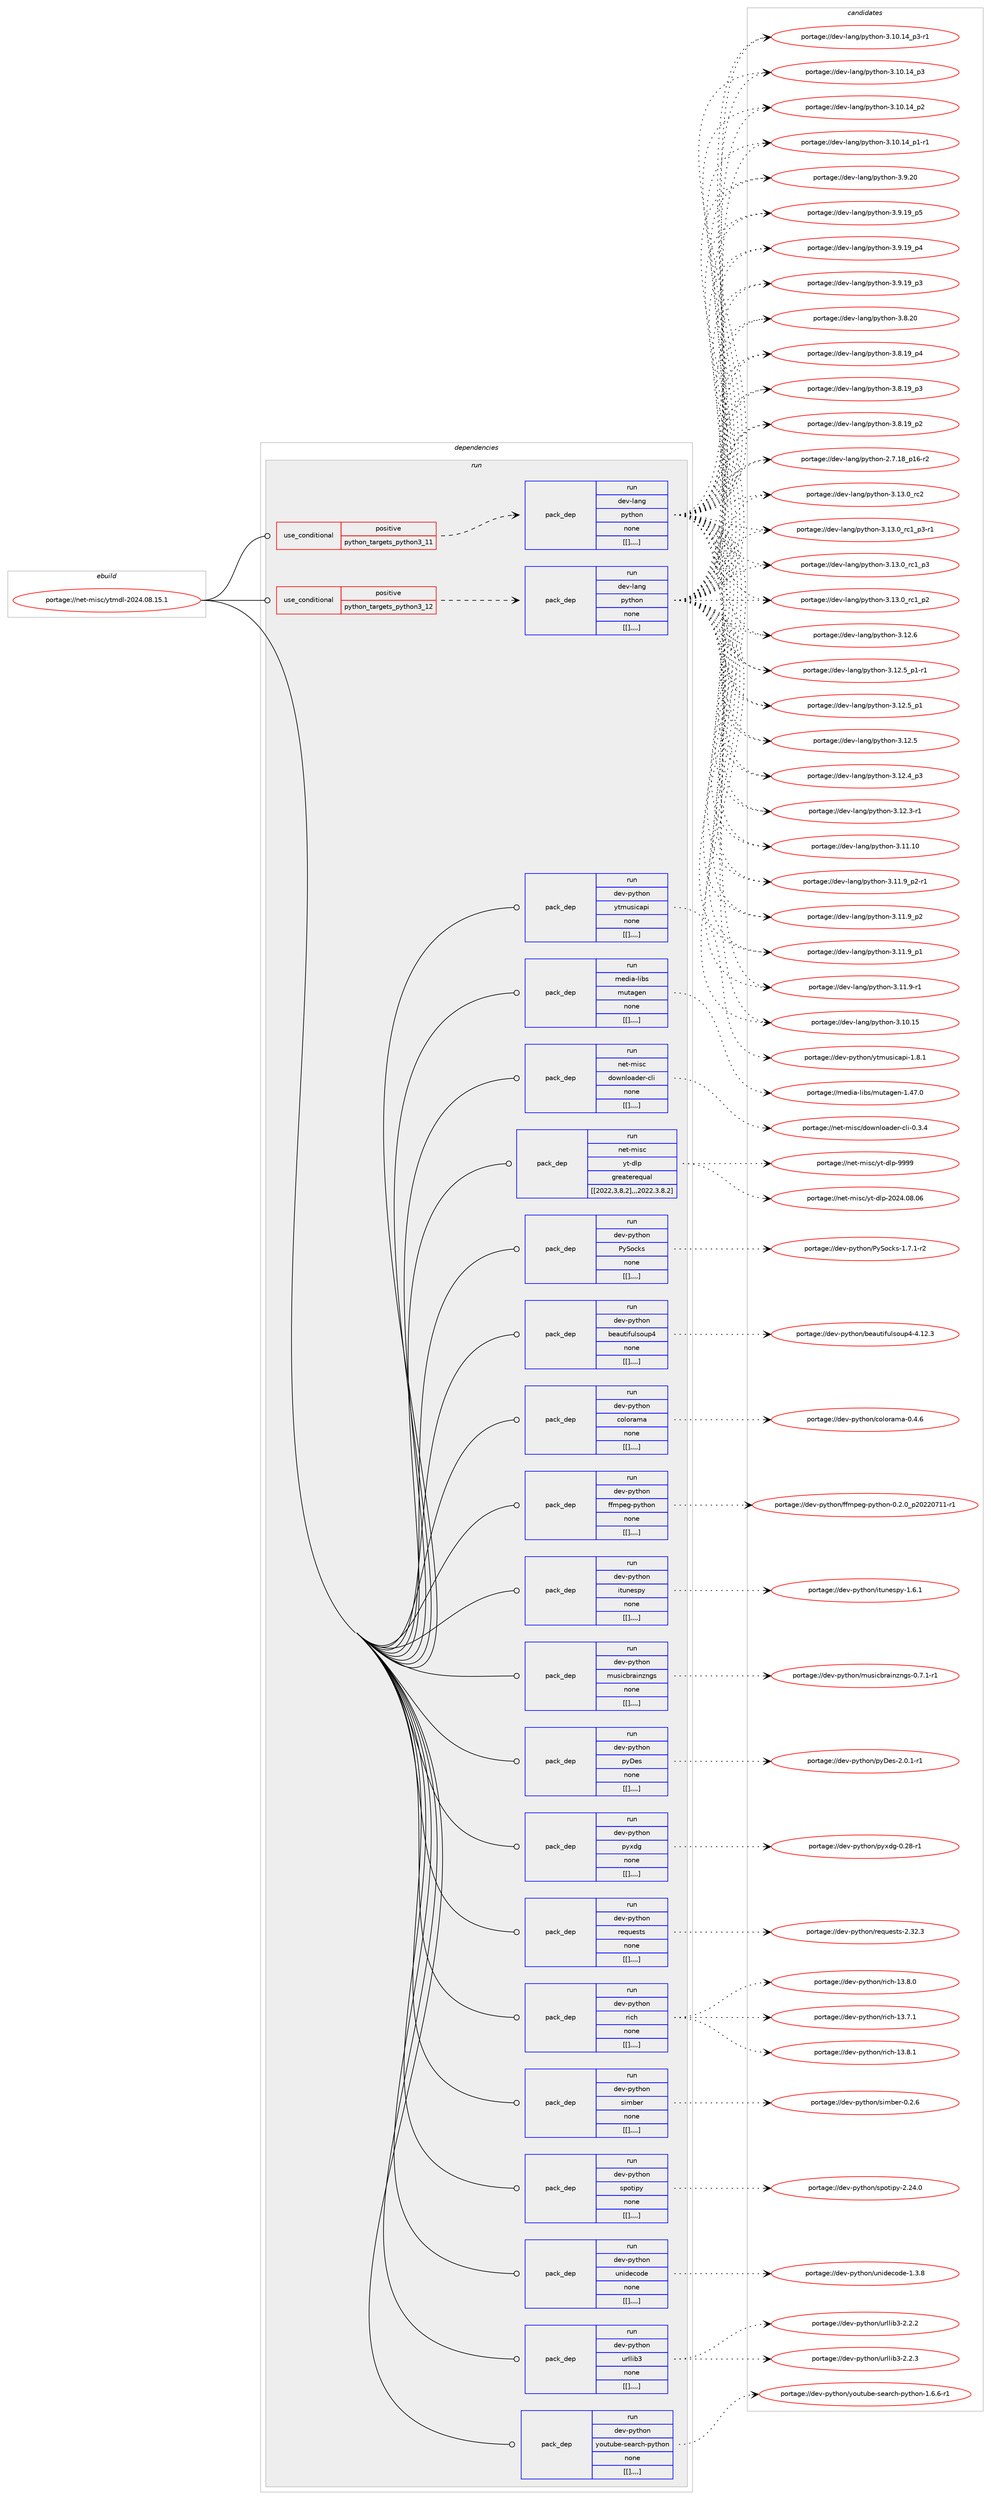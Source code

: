 digraph prolog {

# *************
# Graph options
# *************

newrank=true;
concentrate=true;
compound=true;
graph [rankdir=LR,fontname=Helvetica,fontsize=10,ranksep=1.5];#, ranksep=2.5, nodesep=0.2];
edge  [arrowhead=vee];
node  [fontname=Helvetica,fontsize=10];

# **********
# The ebuild
# **********

subgraph cluster_leftcol {
color=gray;
label=<<i>ebuild</i>>;
id [label="portage://net-misc/ytmdl-2024.08.15.1", color=red, width=4, href="../net-misc/ytmdl-2024.08.15.1.svg"];
}

# ****************
# The dependencies
# ****************

subgraph cluster_midcol {
color=gray;
label=<<i>dependencies</i>>;
subgraph cluster_compile {
fillcolor="#eeeeee";
style=filled;
label=<<i>compile</i>>;
}
subgraph cluster_compileandrun {
fillcolor="#eeeeee";
style=filled;
label=<<i>compile and run</i>>;
}
subgraph cluster_run {
fillcolor="#eeeeee";
style=filled;
label=<<i>run</i>>;
subgraph cond103582 {
dependency394804 [label=<<TABLE BORDER="0" CELLBORDER="1" CELLSPACING="0" CELLPADDING="4"><TR><TD ROWSPAN="3" CELLPADDING="10">use_conditional</TD></TR><TR><TD>positive</TD></TR><TR><TD>python_targets_python3_11</TD></TR></TABLE>>, shape=none, color=red];
subgraph pack288324 {
dependency394805 [label=<<TABLE BORDER="0" CELLBORDER="1" CELLSPACING="0" CELLPADDING="4" WIDTH="220"><TR><TD ROWSPAN="6" CELLPADDING="30">pack_dep</TD></TR><TR><TD WIDTH="110">run</TD></TR><TR><TD>dev-lang</TD></TR><TR><TD>python</TD></TR><TR><TD>none</TD></TR><TR><TD>[[],,,,]</TD></TR></TABLE>>, shape=none, color=blue];
}
dependency394804:e -> dependency394805:w [weight=20,style="dashed",arrowhead="vee"];
}
id:e -> dependency394804:w [weight=20,style="solid",arrowhead="odot"];
subgraph cond103583 {
dependency394806 [label=<<TABLE BORDER="0" CELLBORDER="1" CELLSPACING="0" CELLPADDING="4"><TR><TD ROWSPAN="3" CELLPADDING="10">use_conditional</TD></TR><TR><TD>positive</TD></TR><TR><TD>python_targets_python3_12</TD></TR></TABLE>>, shape=none, color=red];
subgraph pack288325 {
dependency394807 [label=<<TABLE BORDER="0" CELLBORDER="1" CELLSPACING="0" CELLPADDING="4" WIDTH="220"><TR><TD ROWSPAN="6" CELLPADDING="30">pack_dep</TD></TR><TR><TD WIDTH="110">run</TD></TR><TR><TD>dev-lang</TD></TR><TR><TD>python</TD></TR><TR><TD>none</TD></TR><TR><TD>[[],,,,]</TD></TR></TABLE>>, shape=none, color=blue];
}
dependency394806:e -> dependency394807:w [weight=20,style="dashed",arrowhead="vee"];
}
id:e -> dependency394806:w [weight=20,style="solid",arrowhead="odot"];
subgraph pack288326 {
dependency394808 [label=<<TABLE BORDER="0" CELLBORDER="1" CELLSPACING="0" CELLPADDING="4" WIDTH="220"><TR><TD ROWSPAN="6" CELLPADDING="30">pack_dep</TD></TR><TR><TD WIDTH="110">run</TD></TR><TR><TD>dev-python</TD></TR><TR><TD>PySocks</TD></TR><TR><TD>none</TD></TR><TR><TD>[[],,,,]</TD></TR></TABLE>>, shape=none, color=blue];
}
id:e -> dependency394808:w [weight=20,style="solid",arrowhead="odot"];
subgraph pack288327 {
dependency394809 [label=<<TABLE BORDER="0" CELLBORDER="1" CELLSPACING="0" CELLPADDING="4" WIDTH="220"><TR><TD ROWSPAN="6" CELLPADDING="30">pack_dep</TD></TR><TR><TD WIDTH="110">run</TD></TR><TR><TD>dev-python</TD></TR><TR><TD>beautifulsoup4</TD></TR><TR><TD>none</TD></TR><TR><TD>[[],,,,]</TD></TR></TABLE>>, shape=none, color=blue];
}
id:e -> dependency394809:w [weight=20,style="solid",arrowhead="odot"];
subgraph pack288328 {
dependency394810 [label=<<TABLE BORDER="0" CELLBORDER="1" CELLSPACING="0" CELLPADDING="4" WIDTH="220"><TR><TD ROWSPAN="6" CELLPADDING="30">pack_dep</TD></TR><TR><TD WIDTH="110">run</TD></TR><TR><TD>dev-python</TD></TR><TR><TD>colorama</TD></TR><TR><TD>none</TD></TR><TR><TD>[[],,,,]</TD></TR></TABLE>>, shape=none, color=blue];
}
id:e -> dependency394810:w [weight=20,style="solid",arrowhead="odot"];
subgraph pack288329 {
dependency394811 [label=<<TABLE BORDER="0" CELLBORDER="1" CELLSPACING="0" CELLPADDING="4" WIDTH="220"><TR><TD ROWSPAN="6" CELLPADDING="30">pack_dep</TD></TR><TR><TD WIDTH="110">run</TD></TR><TR><TD>dev-python</TD></TR><TR><TD>ffmpeg-python</TD></TR><TR><TD>none</TD></TR><TR><TD>[[],,,,]</TD></TR></TABLE>>, shape=none, color=blue];
}
id:e -> dependency394811:w [weight=20,style="solid",arrowhead="odot"];
subgraph pack288330 {
dependency394812 [label=<<TABLE BORDER="0" CELLBORDER="1" CELLSPACING="0" CELLPADDING="4" WIDTH="220"><TR><TD ROWSPAN="6" CELLPADDING="30">pack_dep</TD></TR><TR><TD WIDTH="110">run</TD></TR><TR><TD>dev-python</TD></TR><TR><TD>itunespy</TD></TR><TR><TD>none</TD></TR><TR><TD>[[],,,,]</TD></TR></TABLE>>, shape=none, color=blue];
}
id:e -> dependency394812:w [weight=20,style="solid",arrowhead="odot"];
subgraph pack288331 {
dependency394813 [label=<<TABLE BORDER="0" CELLBORDER="1" CELLSPACING="0" CELLPADDING="4" WIDTH="220"><TR><TD ROWSPAN="6" CELLPADDING="30">pack_dep</TD></TR><TR><TD WIDTH="110">run</TD></TR><TR><TD>dev-python</TD></TR><TR><TD>musicbrainzngs</TD></TR><TR><TD>none</TD></TR><TR><TD>[[],,,,]</TD></TR></TABLE>>, shape=none, color=blue];
}
id:e -> dependency394813:w [weight=20,style="solid",arrowhead="odot"];
subgraph pack288332 {
dependency394814 [label=<<TABLE BORDER="0" CELLBORDER="1" CELLSPACING="0" CELLPADDING="4" WIDTH="220"><TR><TD ROWSPAN="6" CELLPADDING="30">pack_dep</TD></TR><TR><TD WIDTH="110">run</TD></TR><TR><TD>dev-python</TD></TR><TR><TD>pyDes</TD></TR><TR><TD>none</TD></TR><TR><TD>[[],,,,]</TD></TR></TABLE>>, shape=none, color=blue];
}
id:e -> dependency394814:w [weight=20,style="solid",arrowhead="odot"];
subgraph pack288333 {
dependency394815 [label=<<TABLE BORDER="0" CELLBORDER="1" CELLSPACING="0" CELLPADDING="4" WIDTH="220"><TR><TD ROWSPAN="6" CELLPADDING="30">pack_dep</TD></TR><TR><TD WIDTH="110">run</TD></TR><TR><TD>dev-python</TD></TR><TR><TD>pyxdg</TD></TR><TR><TD>none</TD></TR><TR><TD>[[],,,,]</TD></TR></TABLE>>, shape=none, color=blue];
}
id:e -> dependency394815:w [weight=20,style="solid",arrowhead="odot"];
subgraph pack288334 {
dependency394816 [label=<<TABLE BORDER="0" CELLBORDER="1" CELLSPACING="0" CELLPADDING="4" WIDTH="220"><TR><TD ROWSPAN="6" CELLPADDING="30">pack_dep</TD></TR><TR><TD WIDTH="110">run</TD></TR><TR><TD>dev-python</TD></TR><TR><TD>requests</TD></TR><TR><TD>none</TD></TR><TR><TD>[[],,,,]</TD></TR></TABLE>>, shape=none, color=blue];
}
id:e -> dependency394816:w [weight=20,style="solid",arrowhead="odot"];
subgraph pack288335 {
dependency394817 [label=<<TABLE BORDER="0" CELLBORDER="1" CELLSPACING="0" CELLPADDING="4" WIDTH="220"><TR><TD ROWSPAN="6" CELLPADDING="30">pack_dep</TD></TR><TR><TD WIDTH="110">run</TD></TR><TR><TD>dev-python</TD></TR><TR><TD>rich</TD></TR><TR><TD>none</TD></TR><TR><TD>[[],,,,]</TD></TR></TABLE>>, shape=none, color=blue];
}
id:e -> dependency394817:w [weight=20,style="solid",arrowhead="odot"];
subgraph pack288336 {
dependency394818 [label=<<TABLE BORDER="0" CELLBORDER="1" CELLSPACING="0" CELLPADDING="4" WIDTH="220"><TR><TD ROWSPAN="6" CELLPADDING="30">pack_dep</TD></TR><TR><TD WIDTH="110">run</TD></TR><TR><TD>dev-python</TD></TR><TR><TD>simber</TD></TR><TR><TD>none</TD></TR><TR><TD>[[],,,,]</TD></TR></TABLE>>, shape=none, color=blue];
}
id:e -> dependency394818:w [weight=20,style="solid",arrowhead="odot"];
subgraph pack288337 {
dependency394819 [label=<<TABLE BORDER="0" CELLBORDER="1" CELLSPACING="0" CELLPADDING="4" WIDTH="220"><TR><TD ROWSPAN="6" CELLPADDING="30">pack_dep</TD></TR><TR><TD WIDTH="110">run</TD></TR><TR><TD>dev-python</TD></TR><TR><TD>spotipy</TD></TR><TR><TD>none</TD></TR><TR><TD>[[],,,,]</TD></TR></TABLE>>, shape=none, color=blue];
}
id:e -> dependency394819:w [weight=20,style="solid",arrowhead="odot"];
subgraph pack288338 {
dependency394820 [label=<<TABLE BORDER="0" CELLBORDER="1" CELLSPACING="0" CELLPADDING="4" WIDTH="220"><TR><TD ROWSPAN="6" CELLPADDING="30">pack_dep</TD></TR><TR><TD WIDTH="110">run</TD></TR><TR><TD>dev-python</TD></TR><TR><TD>unidecode</TD></TR><TR><TD>none</TD></TR><TR><TD>[[],,,,]</TD></TR></TABLE>>, shape=none, color=blue];
}
id:e -> dependency394820:w [weight=20,style="solid",arrowhead="odot"];
subgraph pack288339 {
dependency394821 [label=<<TABLE BORDER="0" CELLBORDER="1" CELLSPACING="0" CELLPADDING="4" WIDTH="220"><TR><TD ROWSPAN="6" CELLPADDING="30">pack_dep</TD></TR><TR><TD WIDTH="110">run</TD></TR><TR><TD>dev-python</TD></TR><TR><TD>urllib3</TD></TR><TR><TD>none</TD></TR><TR><TD>[[],,,,]</TD></TR></TABLE>>, shape=none, color=blue];
}
id:e -> dependency394821:w [weight=20,style="solid",arrowhead="odot"];
subgraph pack288340 {
dependency394822 [label=<<TABLE BORDER="0" CELLBORDER="1" CELLSPACING="0" CELLPADDING="4" WIDTH="220"><TR><TD ROWSPAN="6" CELLPADDING="30">pack_dep</TD></TR><TR><TD WIDTH="110">run</TD></TR><TR><TD>dev-python</TD></TR><TR><TD>youtube-search-python</TD></TR><TR><TD>none</TD></TR><TR><TD>[[],,,,]</TD></TR></TABLE>>, shape=none, color=blue];
}
id:e -> dependency394822:w [weight=20,style="solid",arrowhead="odot"];
subgraph pack288341 {
dependency394823 [label=<<TABLE BORDER="0" CELLBORDER="1" CELLSPACING="0" CELLPADDING="4" WIDTH="220"><TR><TD ROWSPAN="6" CELLPADDING="30">pack_dep</TD></TR><TR><TD WIDTH="110">run</TD></TR><TR><TD>dev-python</TD></TR><TR><TD>ytmusicapi</TD></TR><TR><TD>none</TD></TR><TR><TD>[[],,,,]</TD></TR></TABLE>>, shape=none, color=blue];
}
id:e -> dependency394823:w [weight=20,style="solid",arrowhead="odot"];
subgraph pack288342 {
dependency394824 [label=<<TABLE BORDER="0" CELLBORDER="1" CELLSPACING="0" CELLPADDING="4" WIDTH="220"><TR><TD ROWSPAN="6" CELLPADDING="30">pack_dep</TD></TR><TR><TD WIDTH="110">run</TD></TR><TR><TD>media-libs</TD></TR><TR><TD>mutagen</TD></TR><TR><TD>none</TD></TR><TR><TD>[[],,,,]</TD></TR></TABLE>>, shape=none, color=blue];
}
id:e -> dependency394824:w [weight=20,style="solid",arrowhead="odot"];
subgraph pack288343 {
dependency394825 [label=<<TABLE BORDER="0" CELLBORDER="1" CELLSPACING="0" CELLPADDING="4" WIDTH="220"><TR><TD ROWSPAN="6" CELLPADDING="30">pack_dep</TD></TR><TR><TD WIDTH="110">run</TD></TR><TR><TD>net-misc</TD></TR><TR><TD>downloader-cli</TD></TR><TR><TD>none</TD></TR><TR><TD>[[],,,,]</TD></TR></TABLE>>, shape=none, color=blue];
}
id:e -> dependency394825:w [weight=20,style="solid",arrowhead="odot"];
subgraph pack288344 {
dependency394826 [label=<<TABLE BORDER="0" CELLBORDER="1" CELLSPACING="0" CELLPADDING="4" WIDTH="220"><TR><TD ROWSPAN="6" CELLPADDING="30">pack_dep</TD></TR><TR><TD WIDTH="110">run</TD></TR><TR><TD>net-misc</TD></TR><TR><TD>yt-dlp</TD></TR><TR><TD>greaterequal</TD></TR><TR><TD>[[2022,3,8,2],,,2022.3.8.2]</TD></TR></TABLE>>, shape=none, color=blue];
}
id:e -> dependency394826:w [weight=20,style="solid",arrowhead="odot"];
}
}

# **************
# The candidates
# **************

subgraph cluster_choices {
rank=same;
color=gray;
label=<<i>candidates</i>>;

subgraph choice288324 {
color=black;
nodesep=1;
choice10010111845108971101034711212111610411111045514649514648951149950 [label="portage://dev-lang/python-3.13.0_rc2", color=red, width=4,href="../dev-lang/python-3.13.0_rc2.svg"];
choice1001011184510897110103471121211161041111104551464951464895114994995112514511449 [label="portage://dev-lang/python-3.13.0_rc1_p3-r1", color=red, width=4,href="../dev-lang/python-3.13.0_rc1_p3-r1.svg"];
choice100101118451089711010347112121116104111110455146495146489511499499511251 [label="portage://dev-lang/python-3.13.0_rc1_p3", color=red, width=4,href="../dev-lang/python-3.13.0_rc1_p3.svg"];
choice100101118451089711010347112121116104111110455146495146489511499499511250 [label="portage://dev-lang/python-3.13.0_rc1_p2", color=red, width=4,href="../dev-lang/python-3.13.0_rc1_p2.svg"];
choice10010111845108971101034711212111610411111045514649504654 [label="portage://dev-lang/python-3.12.6", color=red, width=4,href="../dev-lang/python-3.12.6.svg"];
choice1001011184510897110103471121211161041111104551464950465395112494511449 [label="portage://dev-lang/python-3.12.5_p1-r1", color=red, width=4,href="../dev-lang/python-3.12.5_p1-r1.svg"];
choice100101118451089711010347112121116104111110455146495046539511249 [label="portage://dev-lang/python-3.12.5_p1", color=red, width=4,href="../dev-lang/python-3.12.5_p1.svg"];
choice10010111845108971101034711212111610411111045514649504653 [label="portage://dev-lang/python-3.12.5", color=red, width=4,href="../dev-lang/python-3.12.5.svg"];
choice100101118451089711010347112121116104111110455146495046529511251 [label="portage://dev-lang/python-3.12.4_p3", color=red, width=4,href="../dev-lang/python-3.12.4_p3.svg"];
choice100101118451089711010347112121116104111110455146495046514511449 [label="portage://dev-lang/python-3.12.3-r1", color=red, width=4,href="../dev-lang/python-3.12.3-r1.svg"];
choice1001011184510897110103471121211161041111104551464949464948 [label="portage://dev-lang/python-3.11.10", color=red, width=4,href="../dev-lang/python-3.11.10.svg"];
choice1001011184510897110103471121211161041111104551464949465795112504511449 [label="portage://dev-lang/python-3.11.9_p2-r1", color=red, width=4,href="../dev-lang/python-3.11.9_p2-r1.svg"];
choice100101118451089711010347112121116104111110455146494946579511250 [label="portage://dev-lang/python-3.11.9_p2", color=red, width=4,href="../dev-lang/python-3.11.9_p2.svg"];
choice100101118451089711010347112121116104111110455146494946579511249 [label="portage://dev-lang/python-3.11.9_p1", color=red, width=4,href="../dev-lang/python-3.11.9_p1.svg"];
choice100101118451089711010347112121116104111110455146494946574511449 [label="portage://dev-lang/python-3.11.9-r1", color=red, width=4,href="../dev-lang/python-3.11.9-r1.svg"];
choice1001011184510897110103471121211161041111104551464948464953 [label="portage://dev-lang/python-3.10.15", color=red, width=4,href="../dev-lang/python-3.10.15.svg"];
choice100101118451089711010347112121116104111110455146494846495295112514511449 [label="portage://dev-lang/python-3.10.14_p3-r1", color=red, width=4,href="../dev-lang/python-3.10.14_p3-r1.svg"];
choice10010111845108971101034711212111610411111045514649484649529511251 [label="portage://dev-lang/python-3.10.14_p3", color=red, width=4,href="../dev-lang/python-3.10.14_p3.svg"];
choice10010111845108971101034711212111610411111045514649484649529511250 [label="portage://dev-lang/python-3.10.14_p2", color=red, width=4,href="../dev-lang/python-3.10.14_p2.svg"];
choice100101118451089711010347112121116104111110455146494846495295112494511449 [label="portage://dev-lang/python-3.10.14_p1-r1", color=red, width=4,href="../dev-lang/python-3.10.14_p1-r1.svg"];
choice10010111845108971101034711212111610411111045514657465048 [label="portage://dev-lang/python-3.9.20", color=red, width=4,href="../dev-lang/python-3.9.20.svg"];
choice100101118451089711010347112121116104111110455146574649579511253 [label="portage://dev-lang/python-3.9.19_p5", color=red, width=4,href="../dev-lang/python-3.9.19_p5.svg"];
choice100101118451089711010347112121116104111110455146574649579511252 [label="portage://dev-lang/python-3.9.19_p4", color=red, width=4,href="../dev-lang/python-3.9.19_p4.svg"];
choice100101118451089711010347112121116104111110455146574649579511251 [label="portage://dev-lang/python-3.9.19_p3", color=red, width=4,href="../dev-lang/python-3.9.19_p3.svg"];
choice10010111845108971101034711212111610411111045514656465048 [label="portage://dev-lang/python-3.8.20", color=red, width=4,href="../dev-lang/python-3.8.20.svg"];
choice100101118451089711010347112121116104111110455146564649579511252 [label="portage://dev-lang/python-3.8.19_p4", color=red, width=4,href="../dev-lang/python-3.8.19_p4.svg"];
choice100101118451089711010347112121116104111110455146564649579511251 [label="portage://dev-lang/python-3.8.19_p3", color=red, width=4,href="../dev-lang/python-3.8.19_p3.svg"];
choice100101118451089711010347112121116104111110455146564649579511250 [label="portage://dev-lang/python-3.8.19_p2", color=red, width=4,href="../dev-lang/python-3.8.19_p2.svg"];
choice100101118451089711010347112121116104111110455046554649569511249544511450 [label="portage://dev-lang/python-2.7.18_p16-r2", color=red, width=4,href="../dev-lang/python-2.7.18_p16-r2.svg"];
dependency394805:e -> choice10010111845108971101034711212111610411111045514649514648951149950:w [style=dotted,weight="100"];
dependency394805:e -> choice1001011184510897110103471121211161041111104551464951464895114994995112514511449:w [style=dotted,weight="100"];
dependency394805:e -> choice100101118451089711010347112121116104111110455146495146489511499499511251:w [style=dotted,weight="100"];
dependency394805:e -> choice100101118451089711010347112121116104111110455146495146489511499499511250:w [style=dotted,weight="100"];
dependency394805:e -> choice10010111845108971101034711212111610411111045514649504654:w [style=dotted,weight="100"];
dependency394805:e -> choice1001011184510897110103471121211161041111104551464950465395112494511449:w [style=dotted,weight="100"];
dependency394805:e -> choice100101118451089711010347112121116104111110455146495046539511249:w [style=dotted,weight="100"];
dependency394805:e -> choice10010111845108971101034711212111610411111045514649504653:w [style=dotted,weight="100"];
dependency394805:e -> choice100101118451089711010347112121116104111110455146495046529511251:w [style=dotted,weight="100"];
dependency394805:e -> choice100101118451089711010347112121116104111110455146495046514511449:w [style=dotted,weight="100"];
dependency394805:e -> choice1001011184510897110103471121211161041111104551464949464948:w [style=dotted,weight="100"];
dependency394805:e -> choice1001011184510897110103471121211161041111104551464949465795112504511449:w [style=dotted,weight="100"];
dependency394805:e -> choice100101118451089711010347112121116104111110455146494946579511250:w [style=dotted,weight="100"];
dependency394805:e -> choice100101118451089711010347112121116104111110455146494946579511249:w [style=dotted,weight="100"];
dependency394805:e -> choice100101118451089711010347112121116104111110455146494946574511449:w [style=dotted,weight="100"];
dependency394805:e -> choice1001011184510897110103471121211161041111104551464948464953:w [style=dotted,weight="100"];
dependency394805:e -> choice100101118451089711010347112121116104111110455146494846495295112514511449:w [style=dotted,weight="100"];
dependency394805:e -> choice10010111845108971101034711212111610411111045514649484649529511251:w [style=dotted,weight="100"];
dependency394805:e -> choice10010111845108971101034711212111610411111045514649484649529511250:w [style=dotted,weight="100"];
dependency394805:e -> choice100101118451089711010347112121116104111110455146494846495295112494511449:w [style=dotted,weight="100"];
dependency394805:e -> choice10010111845108971101034711212111610411111045514657465048:w [style=dotted,weight="100"];
dependency394805:e -> choice100101118451089711010347112121116104111110455146574649579511253:w [style=dotted,weight="100"];
dependency394805:e -> choice100101118451089711010347112121116104111110455146574649579511252:w [style=dotted,weight="100"];
dependency394805:e -> choice100101118451089711010347112121116104111110455146574649579511251:w [style=dotted,weight="100"];
dependency394805:e -> choice10010111845108971101034711212111610411111045514656465048:w [style=dotted,weight="100"];
dependency394805:e -> choice100101118451089711010347112121116104111110455146564649579511252:w [style=dotted,weight="100"];
dependency394805:e -> choice100101118451089711010347112121116104111110455146564649579511251:w [style=dotted,weight="100"];
dependency394805:e -> choice100101118451089711010347112121116104111110455146564649579511250:w [style=dotted,weight="100"];
dependency394805:e -> choice100101118451089711010347112121116104111110455046554649569511249544511450:w [style=dotted,weight="100"];
}
subgraph choice288325 {
color=black;
nodesep=1;
choice10010111845108971101034711212111610411111045514649514648951149950 [label="portage://dev-lang/python-3.13.0_rc2", color=red, width=4,href="../dev-lang/python-3.13.0_rc2.svg"];
choice1001011184510897110103471121211161041111104551464951464895114994995112514511449 [label="portage://dev-lang/python-3.13.0_rc1_p3-r1", color=red, width=4,href="../dev-lang/python-3.13.0_rc1_p3-r1.svg"];
choice100101118451089711010347112121116104111110455146495146489511499499511251 [label="portage://dev-lang/python-3.13.0_rc1_p3", color=red, width=4,href="../dev-lang/python-3.13.0_rc1_p3.svg"];
choice100101118451089711010347112121116104111110455146495146489511499499511250 [label="portage://dev-lang/python-3.13.0_rc1_p2", color=red, width=4,href="../dev-lang/python-3.13.0_rc1_p2.svg"];
choice10010111845108971101034711212111610411111045514649504654 [label="portage://dev-lang/python-3.12.6", color=red, width=4,href="../dev-lang/python-3.12.6.svg"];
choice1001011184510897110103471121211161041111104551464950465395112494511449 [label="portage://dev-lang/python-3.12.5_p1-r1", color=red, width=4,href="../dev-lang/python-3.12.5_p1-r1.svg"];
choice100101118451089711010347112121116104111110455146495046539511249 [label="portage://dev-lang/python-3.12.5_p1", color=red, width=4,href="../dev-lang/python-3.12.5_p1.svg"];
choice10010111845108971101034711212111610411111045514649504653 [label="portage://dev-lang/python-3.12.5", color=red, width=4,href="../dev-lang/python-3.12.5.svg"];
choice100101118451089711010347112121116104111110455146495046529511251 [label="portage://dev-lang/python-3.12.4_p3", color=red, width=4,href="../dev-lang/python-3.12.4_p3.svg"];
choice100101118451089711010347112121116104111110455146495046514511449 [label="portage://dev-lang/python-3.12.3-r1", color=red, width=4,href="../dev-lang/python-3.12.3-r1.svg"];
choice1001011184510897110103471121211161041111104551464949464948 [label="portage://dev-lang/python-3.11.10", color=red, width=4,href="../dev-lang/python-3.11.10.svg"];
choice1001011184510897110103471121211161041111104551464949465795112504511449 [label="portage://dev-lang/python-3.11.9_p2-r1", color=red, width=4,href="../dev-lang/python-3.11.9_p2-r1.svg"];
choice100101118451089711010347112121116104111110455146494946579511250 [label="portage://dev-lang/python-3.11.9_p2", color=red, width=4,href="../dev-lang/python-3.11.9_p2.svg"];
choice100101118451089711010347112121116104111110455146494946579511249 [label="portage://dev-lang/python-3.11.9_p1", color=red, width=4,href="../dev-lang/python-3.11.9_p1.svg"];
choice100101118451089711010347112121116104111110455146494946574511449 [label="portage://dev-lang/python-3.11.9-r1", color=red, width=4,href="../dev-lang/python-3.11.9-r1.svg"];
choice1001011184510897110103471121211161041111104551464948464953 [label="portage://dev-lang/python-3.10.15", color=red, width=4,href="../dev-lang/python-3.10.15.svg"];
choice100101118451089711010347112121116104111110455146494846495295112514511449 [label="portage://dev-lang/python-3.10.14_p3-r1", color=red, width=4,href="../dev-lang/python-3.10.14_p3-r1.svg"];
choice10010111845108971101034711212111610411111045514649484649529511251 [label="portage://dev-lang/python-3.10.14_p3", color=red, width=4,href="../dev-lang/python-3.10.14_p3.svg"];
choice10010111845108971101034711212111610411111045514649484649529511250 [label="portage://dev-lang/python-3.10.14_p2", color=red, width=4,href="../dev-lang/python-3.10.14_p2.svg"];
choice100101118451089711010347112121116104111110455146494846495295112494511449 [label="portage://dev-lang/python-3.10.14_p1-r1", color=red, width=4,href="../dev-lang/python-3.10.14_p1-r1.svg"];
choice10010111845108971101034711212111610411111045514657465048 [label="portage://dev-lang/python-3.9.20", color=red, width=4,href="../dev-lang/python-3.9.20.svg"];
choice100101118451089711010347112121116104111110455146574649579511253 [label="portage://dev-lang/python-3.9.19_p5", color=red, width=4,href="../dev-lang/python-3.9.19_p5.svg"];
choice100101118451089711010347112121116104111110455146574649579511252 [label="portage://dev-lang/python-3.9.19_p4", color=red, width=4,href="../dev-lang/python-3.9.19_p4.svg"];
choice100101118451089711010347112121116104111110455146574649579511251 [label="portage://dev-lang/python-3.9.19_p3", color=red, width=4,href="../dev-lang/python-3.9.19_p3.svg"];
choice10010111845108971101034711212111610411111045514656465048 [label="portage://dev-lang/python-3.8.20", color=red, width=4,href="../dev-lang/python-3.8.20.svg"];
choice100101118451089711010347112121116104111110455146564649579511252 [label="portage://dev-lang/python-3.8.19_p4", color=red, width=4,href="../dev-lang/python-3.8.19_p4.svg"];
choice100101118451089711010347112121116104111110455146564649579511251 [label="portage://dev-lang/python-3.8.19_p3", color=red, width=4,href="../dev-lang/python-3.8.19_p3.svg"];
choice100101118451089711010347112121116104111110455146564649579511250 [label="portage://dev-lang/python-3.8.19_p2", color=red, width=4,href="../dev-lang/python-3.8.19_p2.svg"];
choice100101118451089711010347112121116104111110455046554649569511249544511450 [label="portage://dev-lang/python-2.7.18_p16-r2", color=red, width=4,href="../dev-lang/python-2.7.18_p16-r2.svg"];
dependency394807:e -> choice10010111845108971101034711212111610411111045514649514648951149950:w [style=dotted,weight="100"];
dependency394807:e -> choice1001011184510897110103471121211161041111104551464951464895114994995112514511449:w [style=dotted,weight="100"];
dependency394807:e -> choice100101118451089711010347112121116104111110455146495146489511499499511251:w [style=dotted,weight="100"];
dependency394807:e -> choice100101118451089711010347112121116104111110455146495146489511499499511250:w [style=dotted,weight="100"];
dependency394807:e -> choice10010111845108971101034711212111610411111045514649504654:w [style=dotted,weight="100"];
dependency394807:e -> choice1001011184510897110103471121211161041111104551464950465395112494511449:w [style=dotted,weight="100"];
dependency394807:e -> choice100101118451089711010347112121116104111110455146495046539511249:w [style=dotted,weight="100"];
dependency394807:e -> choice10010111845108971101034711212111610411111045514649504653:w [style=dotted,weight="100"];
dependency394807:e -> choice100101118451089711010347112121116104111110455146495046529511251:w [style=dotted,weight="100"];
dependency394807:e -> choice100101118451089711010347112121116104111110455146495046514511449:w [style=dotted,weight="100"];
dependency394807:e -> choice1001011184510897110103471121211161041111104551464949464948:w [style=dotted,weight="100"];
dependency394807:e -> choice1001011184510897110103471121211161041111104551464949465795112504511449:w [style=dotted,weight="100"];
dependency394807:e -> choice100101118451089711010347112121116104111110455146494946579511250:w [style=dotted,weight="100"];
dependency394807:e -> choice100101118451089711010347112121116104111110455146494946579511249:w [style=dotted,weight="100"];
dependency394807:e -> choice100101118451089711010347112121116104111110455146494946574511449:w [style=dotted,weight="100"];
dependency394807:e -> choice1001011184510897110103471121211161041111104551464948464953:w [style=dotted,weight="100"];
dependency394807:e -> choice100101118451089711010347112121116104111110455146494846495295112514511449:w [style=dotted,weight="100"];
dependency394807:e -> choice10010111845108971101034711212111610411111045514649484649529511251:w [style=dotted,weight="100"];
dependency394807:e -> choice10010111845108971101034711212111610411111045514649484649529511250:w [style=dotted,weight="100"];
dependency394807:e -> choice100101118451089711010347112121116104111110455146494846495295112494511449:w [style=dotted,weight="100"];
dependency394807:e -> choice10010111845108971101034711212111610411111045514657465048:w [style=dotted,weight="100"];
dependency394807:e -> choice100101118451089711010347112121116104111110455146574649579511253:w [style=dotted,weight="100"];
dependency394807:e -> choice100101118451089711010347112121116104111110455146574649579511252:w [style=dotted,weight="100"];
dependency394807:e -> choice100101118451089711010347112121116104111110455146574649579511251:w [style=dotted,weight="100"];
dependency394807:e -> choice10010111845108971101034711212111610411111045514656465048:w [style=dotted,weight="100"];
dependency394807:e -> choice100101118451089711010347112121116104111110455146564649579511252:w [style=dotted,weight="100"];
dependency394807:e -> choice100101118451089711010347112121116104111110455146564649579511251:w [style=dotted,weight="100"];
dependency394807:e -> choice100101118451089711010347112121116104111110455146564649579511250:w [style=dotted,weight="100"];
dependency394807:e -> choice100101118451089711010347112121116104111110455046554649569511249544511450:w [style=dotted,weight="100"];
}
subgraph choice288326 {
color=black;
nodesep=1;
choice10010111845112121116104111110478012183111991071154549465546494511450 [label="portage://dev-python/PySocks-1.7.1-r2", color=red, width=4,href="../dev-python/PySocks-1.7.1-r2.svg"];
dependency394808:e -> choice10010111845112121116104111110478012183111991071154549465546494511450:w [style=dotted,weight="100"];
}
subgraph choice288327 {
color=black;
nodesep=1;
choice100101118451121211161041111104798101971171161051021171081151111171125245524649504651 [label="portage://dev-python/beautifulsoup4-4.12.3", color=red, width=4,href="../dev-python/beautifulsoup4-4.12.3.svg"];
dependency394809:e -> choice100101118451121211161041111104798101971171161051021171081151111171125245524649504651:w [style=dotted,weight="100"];
}
subgraph choice288328 {
color=black;
nodesep=1;
choice1001011184511212111610411111047991111081111149710997454846524654 [label="portage://dev-python/colorama-0.4.6", color=red, width=4,href="../dev-python/colorama-0.4.6.svg"];
dependency394810:e -> choice1001011184511212111610411111047991111081111149710997454846524654:w [style=dotted,weight="100"];
}
subgraph choice288329 {
color=black;
nodesep=1;
choice1001011184511212111610411111047102102109112101103451121211161041111104548465046489511250485050485549494511449 [label="portage://dev-python/ffmpeg-python-0.2.0_p20220711-r1", color=red, width=4,href="../dev-python/ffmpeg-python-0.2.0_p20220711-r1.svg"];
dependency394811:e -> choice1001011184511212111610411111047102102109112101103451121211161041111104548465046489511250485050485549494511449:w [style=dotted,weight="100"];
}
subgraph choice288330 {
color=black;
nodesep=1;
choice1001011184511212111610411111047105116117110101115112121454946544649 [label="portage://dev-python/itunespy-1.6.1", color=red, width=4,href="../dev-python/itunespy-1.6.1.svg"];
dependency394812:e -> choice1001011184511212111610411111047105116117110101115112121454946544649:w [style=dotted,weight="100"];
}
subgraph choice288331 {
color=black;
nodesep=1;
choice10010111845112121116104111110471091171151059998114971051101221101031154548465546494511449 [label="portage://dev-python/musicbrainzngs-0.7.1-r1", color=red, width=4,href="../dev-python/musicbrainzngs-0.7.1-r1.svg"];
dependency394813:e -> choice10010111845112121116104111110471091171151059998114971051101221101031154548465546494511449:w [style=dotted,weight="100"];
}
subgraph choice288332 {
color=black;
nodesep=1;
choice1001011184511212111610411111047112121681011154550464846494511449 [label="portage://dev-python/pyDes-2.0.1-r1", color=red, width=4,href="../dev-python/pyDes-2.0.1-r1.svg"];
dependency394814:e -> choice1001011184511212111610411111047112121681011154550464846494511449:w [style=dotted,weight="100"];
}
subgraph choice288333 {
color=black;
nodesep=1;
choice100101118451121211161041111104711212112010010345484650564511449 [label="portage://dev-python/pyxdg-0.28-r1", color=red, width=4,href="../dev-python/pyxdg-0.28-r1.svg"];
dependency394815:e -> choice100101118451121211161041111104711212112010010345484650564511449:w [style=dotted,weight="100"];
}
subgraph choice288334 {
color=black;
nodesep=1;
choice100101118451121211161041111104711410111311710111511611545504651504651 [label="portage://dev-python/requests-2.32.3", color=red, width=4,href="../dev-python/requests-2.32.3.svg"];
dependency394816:e -> choice100101118451121211161041111104711410111311710111511611545504651504651:w [style=dotted,weight="100"];
}
subgraph choice288335 {
color=black;
nodesep=1;
choice10010111845112121116104111110471141059910445495146564649 [label="portage://dev-python/rich-13.8.1", color=red, width=4,href="../dev-python/rich-13.8.1.svg"];
choice10010111845112121116104111110471141059910445495146564648 [label="portage://dev-python/rich-13.8.0", color=red, width=4,href="../dev-python/rich-13.8.0.svg"];
choice10010111845112121116104111110471141059910445495146554649 [label="portage://dev-python/rich-13.7.1", color=red, width=4,href="../dev-python/rich-13.7.1.svg"];
dependency394817:e -> choice10010111845112121116104111110471141059910445495146564649:w [style=dotted,weight="100"];
dependency394817:e -> choice10010111845112121116104111110471141059910445495146564648:w [style=dotted,weight="100"];
dependency394817:e -> choice10010111845112121116104111110471141059910445495146554649:w [style=dotted,weight="100"];
}
subgraph choice288336 {
color=black;
nodesep=1;
choice100101118451121211161041111104711510510998101114454846504654 [label="portage://dev-python/simber-0.2.6", color=red, width=4,href="../dev-python/simber-0.2.6.svg"];
dependency394818:e -> choice100101118451121211161041111104711510510998101114454846504654:w [style=dotted,weight="100"];
}
subgraph choice288337 {
color=black;
nodesep=1;
choice100101118451121211161041111104711511211111610511212145504650524648 [label="portage://dev-python/spotipy-2.24.0", color=red, width=4,href="../dev-python/spotipy-2.24.0.svg"];
dependency394819:e -> choice100101118451121211161041111104711511211111610511212145504650524648:w [style=dotted,weight="100"];
}
subgraph choice288338 {
color=black;
nodesep=1;
choice100101118451121211161041111104711711010510010199111100101454946514656 [label="portage://dev-python/unidecode-1.3.8", color=red, width=4,href="../dev-python/unidecode-1.3.8.svg"];
dependency394820:e -> choice100101118451121211161041111104711711010510010199111100101454946514656:w [style=dotted,weight="100"];
}
subgraph choice288339 {
color=black;
nodesep=1;
choice10010111845112121116104111110471171141081081059851455046504651 [label="portage://dev-python/urllib3-2.2.3", color=red, width=4,href="../dev-python/urllib3-2.2.3.svg"];
choice10010111845112121116104111110471171141081081059851455046504650 [label="portage://dev-python/urllib3-2.2.2", color=red, width=4,href="../dev-python/urllib3-2.2.2.svg"];
dependency394821:e -> choice10010111845112121116104111110471171141081081059851455046504651:w [style=dotted,weight="100"];
dependency394821:e -> choice10010111845112121116104111110471171141081081059851455046504650:w [style=dotted,weight="100"];
}
subgraph choice288340 {
color=black;
nodesep=1;
choice100101118451121211161041111104712111111711611798101451151019711499104451121211161041111104549465446544511449 [label="portage://dev-python/youtube-search-python-1.6.6-r1", color=red, width=4,href="../dev-python/youtube-search-python-1.6.6-r1.svg"];
dependency394822:e -> choice100101118451121211161041111104712111111711611798101451151019711499104451121211161041111104549465446544511449:w [style=dotted,weight="100"];
}
subgraph choice288341 {
color=black;
nodesep=1;
choice10010111845112121116104111110471211161091171151059997112105454946564649 [label="portage://dev-python/ytmusicapi-1.8.1", color=red, width=4,href="../dev-python/ytmusicapi-1.8.1.svg"];
dependency394823:e -> choice10010111845112121116104111110471211161091171151059997112105454946564649:w [style=dotted,weight="100"];
}
subgraph choice288342 {
color=black;
nodesep=1;
choice109101100105974510810598115471091171169710310111045494652554648 [label="portage://media-libs/mutagen-1.47.0", color=red, width=4,href="../media-libs/mutagen-1.47.0.svg"];
dependency394824:e -> choice109101100105974510810598115471091171169710310111045494652554648:w [style=dotted,weight="100"];
}
subgraph choice288343 {
color=black;
nodesep=1;
choice110101116451091051159947100111119110108111971001011144599108105454846514652 [label="portage://net-misc/downloader-cli-0.3.4", color=red, width=4,href="../net-misc/downloader-cli-0.3.4.svg"];
dependency394825:e -> choice110101116451091051159947100111119110108111971001011144599108105454846514652:w [style=dotted,weight="100"];
}
subgraph choice288344 {
color=black;
nodesep=1;
choice110101116451091051159947121116451001081124557575757 [label="portage://net-misc/yt-dlp-9999", color=red, width=4,href="../net-misc/yt-dlp-9999.svg"];
choice110101116451091051159947121116451001081124550485052464856464854 [label="portage://net-misc/yt-dlp-2024.08.06", color=red, width=4,href="../net-misc/yt-dlp-2024.08.06.svg"];
dependency394826:e -> choice110101116451091051159947121116451001081124557575757:w [style=dotted,weight="100"];
dependency394826:e -> choice110101116451091051159947121116451001081124550485052464856464854:w [style=dotted,weight="100"];
}
}

}

